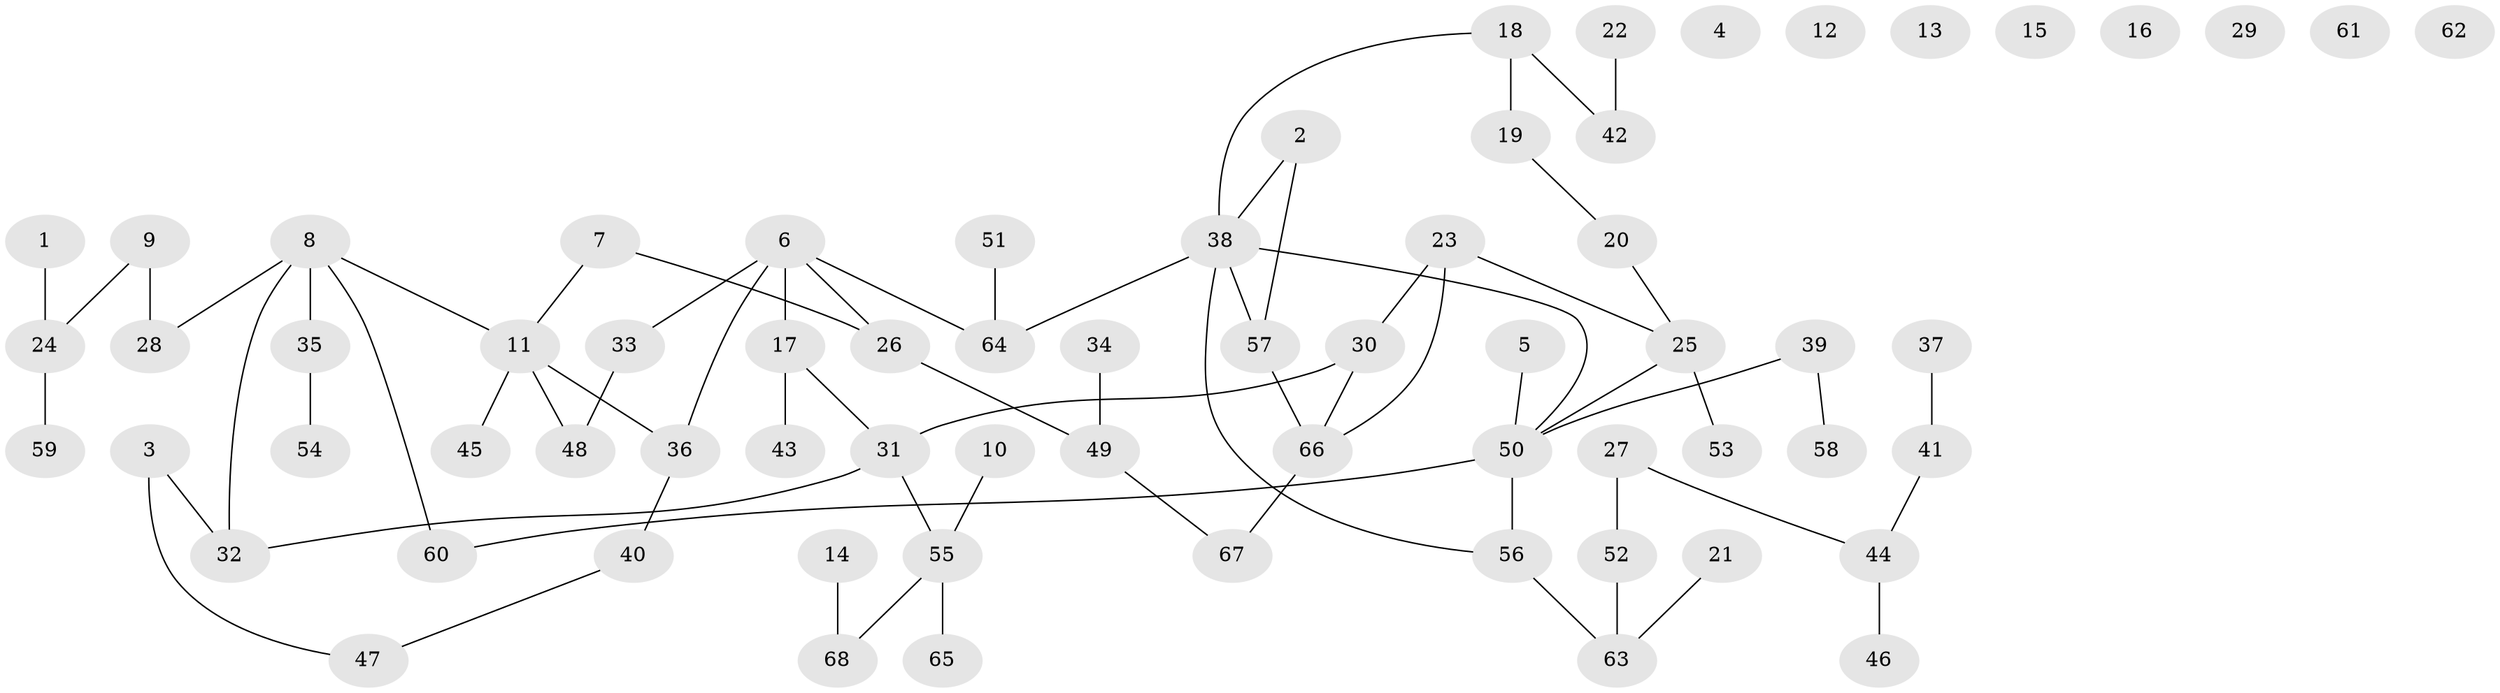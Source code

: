 // Generated by graph-tools (version 1.1) at 2025/33/03/09/25 02:33:35]
// undirected, 68 vertices, 71 edges
graph export_dot {
graph [start="1"]
  node [color=gray90,style=filled];
  1;
  2;
  3;
  4;
  5;
  6;
  7;
  8;
  9;
  10;
  11;
  12;
  13;
  14;
  15;
  16;
  17;
  18;
  19;
  20;
  21;
  22;
  23;
  24;
  25;
  26;
  27;
  28;
  29;
  30;
  31;
  32;
  33;
  34;
  35;
  36;
  37;
  38;
  39;
  40;
  41;
  42;
  43;
  44;
  45;
  46;
  47;
  48;
  49;
  50;
  51;
  52;
  53;
  54;
  55;
  56;
  57;
  58;
  59;
  60;
  61;
  62;
  63;
  64;
  65;
  66;
  67;
  68;
  1 -- 24;
  2 -- 38;
  2 -- 57;
  3 -- 32;
  3 -- 47;
  5 -- 50;
  6 -- 17;
  6 -- 26;
  6 -- 33;
  6 -- 36;
  6 -- 64;
  7 -- 11;
  7 -- 26;
  8 -- 11;
  8 -- 28;
  8 -- 32;
  8 -- 35;
  8 -- 60;
  9 -- 24;
  9 -- 28;
  10 -- 55;
  11 -- 36;
  11 -- 45;
  11 -- 48;
  14 -- 68;
  17 -- 31;
  17 -- 43;
  18 -- 19;
  18 -- 38;
  18 -- 42;
  19 -- 20;
  20 -- 25;
  21 -- 63;
  22 -- 42;
  23 -- 25;
  23 -- 30;
  23 -- 66;
  24 -- 59;
  25 -- 50;
  25 -- 53;
  26 -- 49;
  27 -- 44;
  27 -- 52;
  30 -- 31;
  30 -- 66;
  31 -- 32;
  31 -- 55;
  33 -- 48;
  34 -- 49;
  35 -- 54;
  36 -- 40;
  37 -- 41;
  38 -- 50;
  38 -- 56;
  38 -- 57;
  38 -- 64;
  39 -- 50;
  39 -- 58;
  40 -- 47;
  41 -- 44;
  44 -- 46;
  49 -- 67;
  50 -- 56;
  50 -- 60;
  51 -- 64;
  52 -- 63;
  55 -- 65;
  55 -- 68;
  56 -- 63;
  57 -- 66;
  66 -- 67;
}
